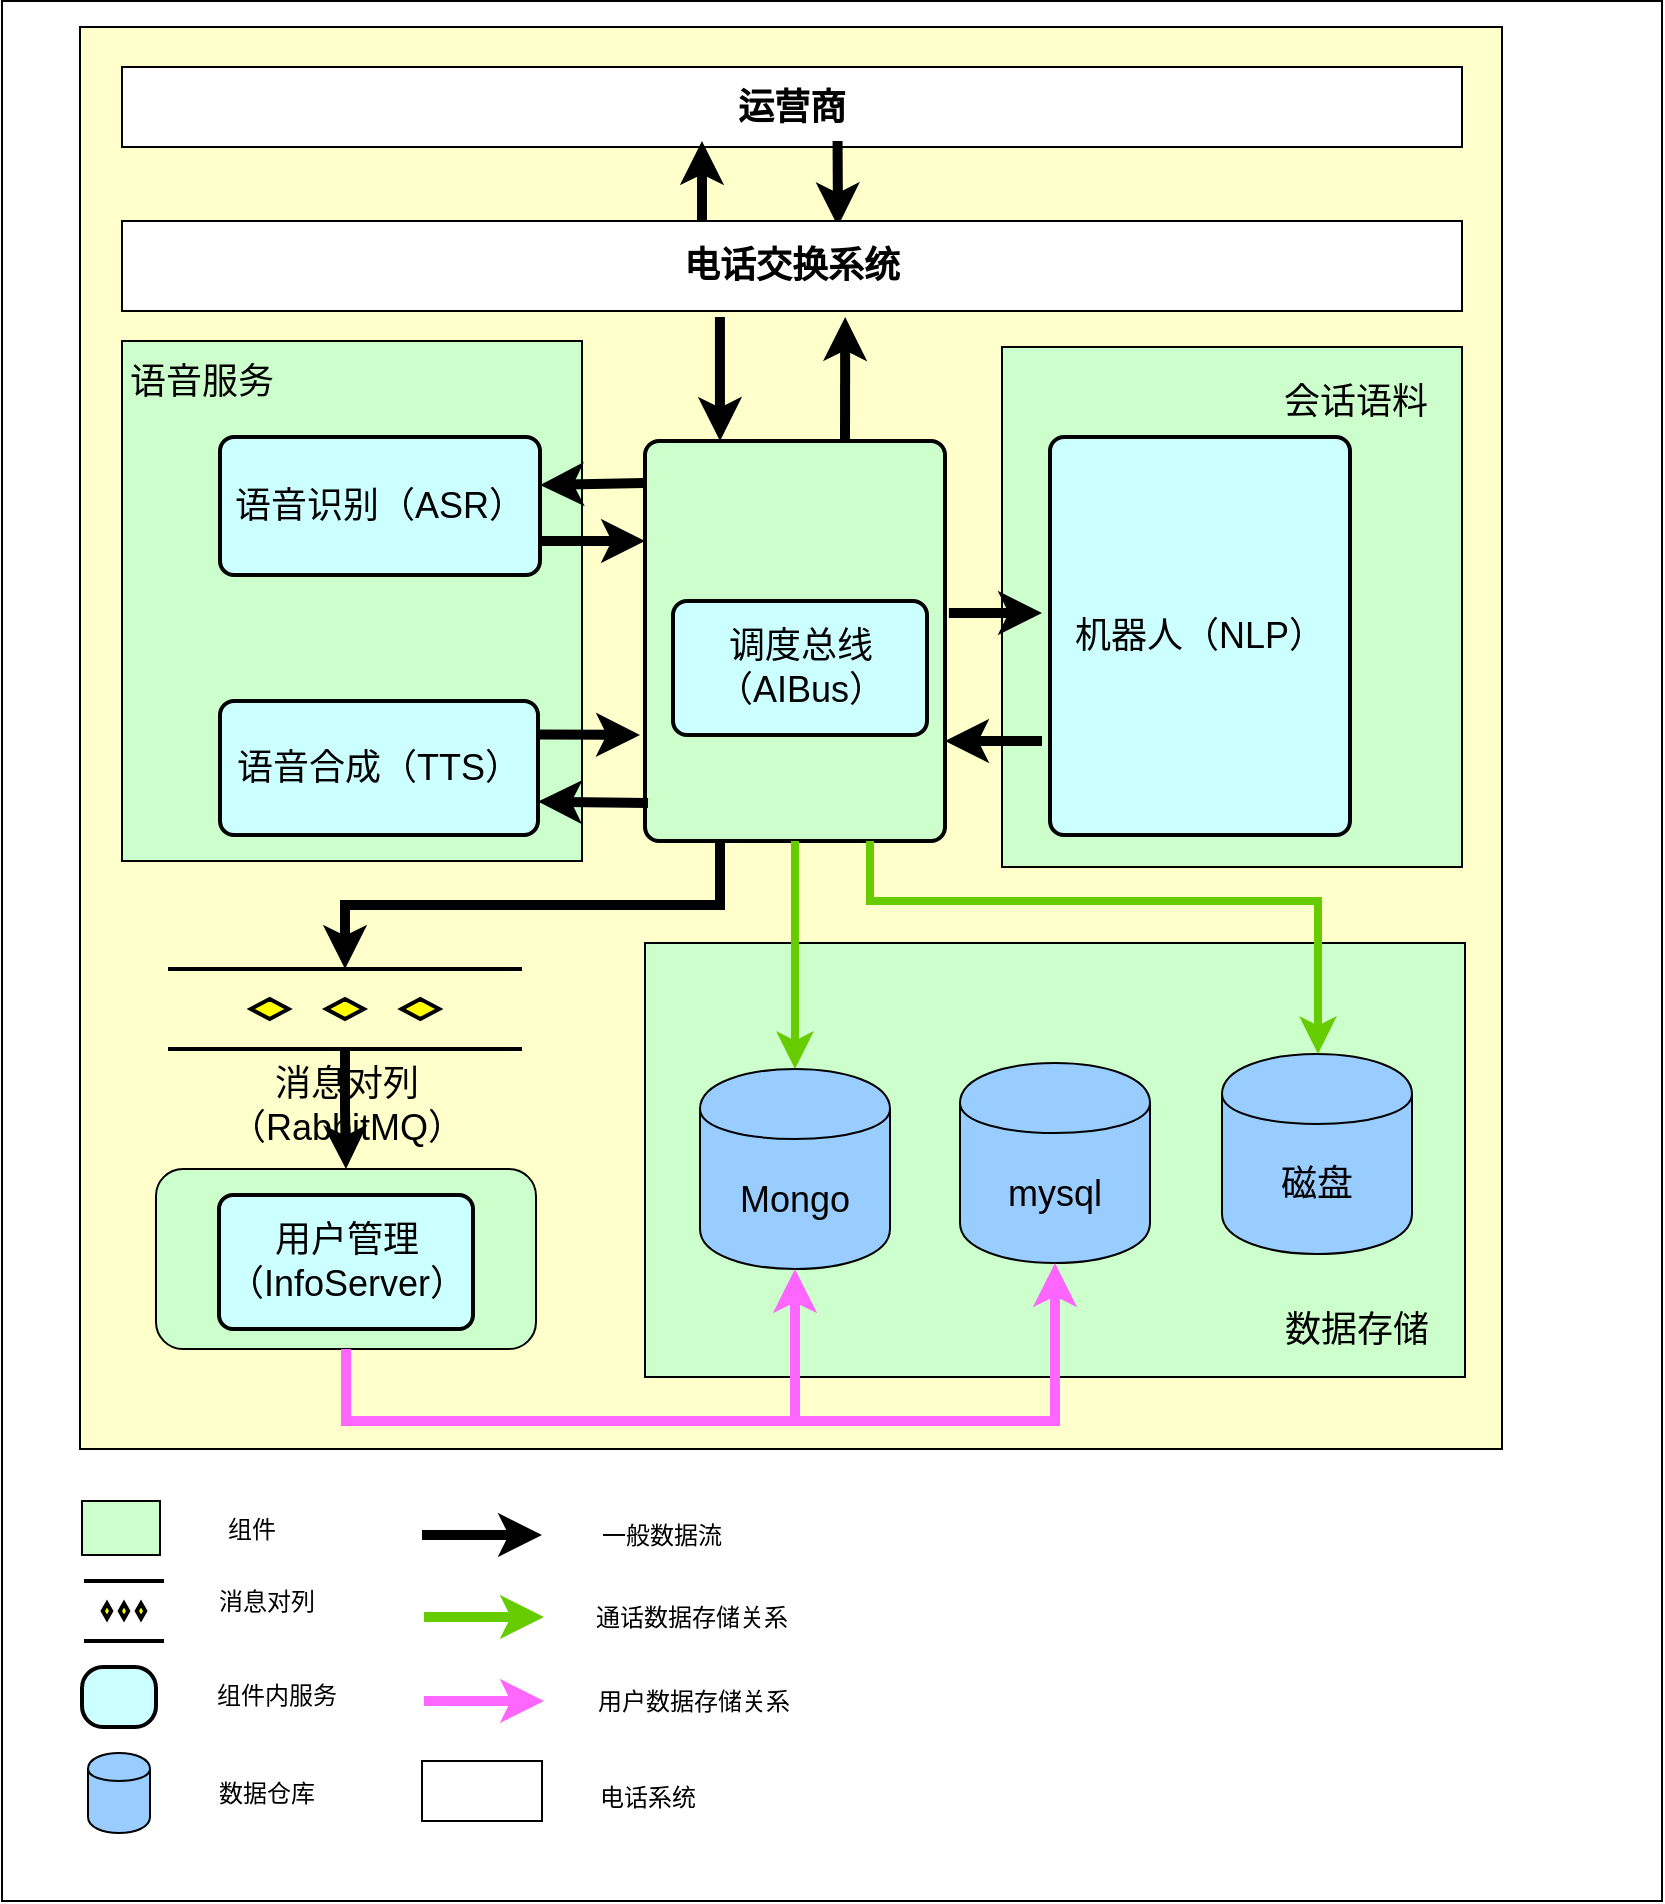 <mxfile pages="1" version="11.2.8" type="github"><diagram id="AA9VYiD_iIzXmC2ZXINC" name="Page-1"><mxGraphModel dx="1108" dy="1854" grid="1" gridSize="10" guides="1" tooltips="1" connect="1" arrows="1" fold="1" page="1" pageScale="1" pageWidth="827" pageHeight="1169" math="0" shadow="0"><root><mxCell id="0"/><mxCell id="1" parent="0"/><mxCell id="jXOgVxhLXESVw5nKG22U-64" value="" style="endArrow=classic;html=1;exitX=0.5;exitY=1;exitDx=0;exitDy=0;exitPerimeter=0;entryX=0.5;entryY=0;entryDx=0;entryDy=0;" edge="1" parent="1" source="jXOgVxhLXESVw5nKG22U-56"><mxGeometry width="50" height="50" relative="1" as="geometry"><mxPoint x="630" y="580" as="sourcePoint"/><mxPoint x="619" y="574.0" as="targetPoint"/></mxGeometry></mxCell><mxCell id="jXOgVxhLXESVw5nKG22U-127" value="" style="group" vertex="1" connectable="0" parent="1"><mxGeometry x="10" y="-45.5" width="830" height="950" as="geometry"/></mxCell><mxCell id="jXOgVxhLXESVw5nKG22U-126" value="" style="rounded=0;whiteSpace=wrap;html=1;strokeColor=#000000;strokeWidth=1;fillColor=#FFFFFF;" vertex="1" parent="jXOgVxhLXESVw5nKG22U-127"><mxGeometry width="830" height="950" as="geometry"/></mxCell><mxCell id="jXOgVxhLXESVw5nKG22U-81" value="" style="whiteSpace=wrap;html=1;aspect=fixed;strokeColor=#000000;fillColor=#FFFFCC;strokeWidth=1;" vertex="1" parent="jXOgVxhLXESVw5nKG22U-127"><mxGeometry x="39" y="13" width="711" height="711" as="geometry"/></mxCell><mxCell id="jXOgVxhLXESVw5nKG22U-69" value="" style="rounded=0;whiteSpace=wrap;html=1;strokeColor=#000000;fillColor=#CCFFCC;" vertex="1" parent="jXOgVxhLXESVw5nKG22U-127"><mxGeometry x="500" y="173" width="230" height="260" as="geometry"/></mxCell><mxCell id="jXOgVxhLXESVw5nKG22U-67" value="" style="rounded=0;whiteSpace=wrap;html=1;strokeColor=#000000;fillColor=#CCFFCC;" vertex="1" parent="jXOgVxhLXESVw5nKG22U-127"><mxGeometry x="60" y="170" width="230" height="260" as="geometry"/></mxCell><mxCell id="jXOgVxhLXESVw5nKG22U-2" value="&lt;b&gt;&lt;font face=&quot;Comic Sans MS&quot; style=&quot;font-size: 18px&quot;&gt;运营商&lt;/font&gt;&lt;/b&gt;" style="rounded=0;whiteSpace=wrap;html=1;fillColor=#FFFFFF;" vertex="1" parent="jXOgVxhLXESVw5nKG22U-127"><mxGeometry x="60" y="33" width="670" height="40" as="geometry"/></mxCell><mxCell id="jXOgVxhLXESVw5nKG22U-15" value="" style="rounded=1;whiteSpace=wrap;html=1;absoluteArcSize=1;arcSize=14;strokeWidth=2;fillColor=#CCFFCC;" vertex="1" parent="jXOgVxhLXESVw5nKG22U-127"><mxGeometry x="321.5" y="220" width="150" height="200" as="geometry"/></mxCell><mxCell id="jXOgVxhLXESVw5nKG22U-17" value="&lt;font style=&quot;font-size: 18px&quot;&gt;语音合成（TTS）&lt;/font&gt;" style="rounded=1;whiteSpace=wrap;html=1;absoluteArcSize=1;arcSize=14;strokeWidth=2;fillColor=#CCFFFF;" vertex="1" parent="jXOgVxhLXESVw5nKG22U-127"><mxGeometry x="109" y="350" width="159" height="67" as="geometry"/></mxCell><mxCell id="jXOgVxhLXESVw5nKG22U-18" value="&lt;font style=&quot;font-size: 18px&quot;&gt;语音识别（ASR）&lt;/font&gt;" style="rounded=1;whiteSpace=wrap;html=1;absoluteArcSize=1;arcSize=14;strokeWidth=2;fillColor=#CCFFFF;" vertex="1" parent="jXOgVxhLXESVw5nKG22U-127"><mxGeometry x="109" y="218" width="160" height="69" as="geometry"/></mxCell><mxCell id="jXOgVxhLXESVw5nKG22U-19" value="&lt;font style=&quot;font-size: 18px&quot;&gt;机器人（NLP）&lt;/font&gt;" style="rounded=1;whiteSpace=wrap;html=1;absoluteArcSize=1;arcSize=14;strokeWidth=2;fillColor=#CCFFFF;" vertex="1" parent="jXOgVxhLXESVw5nKG22U-127"><mxGeometry x="524" y="218" width="150" height="199" as="geometry"/></mxCell><mxCell id="jXOgVxhLXESVw5nKG22U-42" value="" style="endArrow=classic;html=1;exitX=1.013;exitY=0.43;exitDx=0;exitDy=0;exitPerimeter=0;strokeWidth=5;" edge="1" parent="jXOgVxhLXESVw5nKG22U-127" source="jXOgVxhLXESVw5nKG22U-15"><mxGeometry width="50" height="50" relative="1" as="geometry"><mxPoint x="460" y="320" as="sourcePoint"/><mxPoint x="520" y="306" as="targetPoint"/></mxGeometry></mxCell><mxCell id="jXOgVxhLXESVw5nKG22U-43" value="" style="endArrow=classic;html=1;entryX=1;entryY=0.75;entryDx=0;entryDy=0;strokeWidth=5;" edge="1" parent="jXOgVxhLXESVw5nKG22U-127" target="jXOgVxhLXESVw5nKG22U-15"><mxGeometry width="50" height="50" relative="1" as="geometry"><mxPoint x="520" y="370" as="sourcePoint"/><mxPoint x="520" y="340" as="targetPoint"/></mxGeometry></mxCell><mxCell id="jXOgVxhLXESVw5nKG22U-45" value="" style="endArrow=classic;html=1;entryX=1;entryY=0.348;entryDx=0;entryDy=0;entryPerimeter=0;exitX=-0.003;exitY=0.105;exitDx=0;exitDy=0;exitPerimeter=0;strokeWidth=5;" edge="1" parent="jXOgVxhLXESVw5nKG22U-127" source="jXOgVxhLXESVw5nKG22U-15" target="jXOgVxhLXESVw5nKG22U-18"><mxGeometry width="50" height="50" relative="1" as="geometry"><mxPoint x="280" y="290" as="sourcePoint"/><mxPoint x="330" y="240" as="targetPoint"/></mxGeometry></mxCell><mxCell id="jXOgVxhLXESVw5nKG22U-46" value="" style="endArrow=classic;html=1;entryX=0;entryY=0.25;entryDx=0;entryDy=0;strokeWidth=5;" edge="1" parent="jXOgVxhLXESVw5nKG22U-127" target="jXOgVxhLXESVw5nKG22U-15"><mxGeometry width="50" height="50" relative="1" as="geometry"><mxPoint x="270" y="270" as="sourcePoint"/><mxPoint x="320" y="330" as="targetPoint"/></mxGeometry></mxCell><mxCell id="jXOgVxhLXESVw5nKG22U-47" value="" style="endArrow=classic;html=1;exitX=1;exitY=0.25;exitDx=0;exitDy=0;strokeWidth=5;" edge="1" parent="jXOgVxhLXESVw5nKG22U-127" source="jXOgVxhLXESVw5nKG22U-17"><mxGeometry width="50" height="50" relative="1" as="geometry"><mxPoint x="269" y="400" as="sourcePoint"/><mxPoint x="319" y="367" as="targetPoint"/></mxGeometry></mxCell><mxCell id="jXOgVxhLXESVw5nKG22U-48" value="" style="endArrow=classic;html=1;entryX=1;entryY=0.75;entryDx=0;entryDy=0;exitX=0.01;exitY=0.905;exitDx=0;exitDy=0;exitPerimeter=0;strokeWidth=5;" edge="1" parent="jXOgVxhLXESVw5nKG22U-127" source="jXOgVxhLXESVw5nKG22U-15" target="jXOgVxhLXESVw5nKG22U-17"><mxGeometry width="50" height="50" relative="1" as="geometry"><mxPoint x="260" y="450" as="sourcePoint"/><mxPoint x="310" y="400" as="targetPoint"/></mxGeometry></mxCell><mxCell id="jXOgVxhLXESVw5nKG22U-51" value="" style="endArrow=classic;html=1;entryX=0.25;entryY=0;entryDx=0;entryDy=0;exitX=0.386;exitY=0.94;exitDx=0;exitDy=0;exitPerimeter=0;strokeWidth=5;" edge="1" parent="jXOgVxhLXESVw5nKG22U-127" target="jXOgVxhLXESVw5nKG22U-15"><mxGeometry width="50" height="50" relative="1" as="geometry"><mxPoint x="358.96" y="158.0" as="sourcePoint"/><mxPoint x="360" y="170" as="targetPoint"/></mxGeometry></mxCell><mxCell id="jXOgVxhLXESVw5nKG22U-52" value="" style="endArrow=classic;html=1;entryX=0.56;entryY=0.94;entryDx=0;entryDy=0;entryPerimeter=0;strokeWidth=5;" edge="1" parent="jXOgVxhLXESVw5nKG22U-127"><mxGeometry width="50" height="50" relative="1" as="geometry"><mxPoint x="421.5" y="220" as="sourcePoint"/><mxPoint x="421.6" y="158.0" as="targetPoint"/></mxGeometry></mxCell><mxCell id="jXOgVxhLXESVw5nKG22U-68" value="&lt;font style=&quot;font-size: 18px&quot;&gt;语音服务&lt;/font&gt;" style="text;html=1;strokeColor=none;fillColor=none;align=center;verticalAlign=middle;whiteSpace=wrap;rounded=0;" vertex="1" parent="jXOgVxhLXESVw5nKG22U-127"><mxGeometry x="60" y="180" width="80" height="20" as="geometry"/></mxCell><mxCell id="jXOgVxhLXESVw5nKG22U-73" value="&lt;font style=&quot;font-size: 18px&quot;&gt;会话语料&lt;/font&gt;" style="text;html=1;strokeColor=none;fillColor=none;align=center;verticalAlign=middle;whiteSpace=wrap;rounded=0;" vertex="1" parent="jXOgVxhLXESVw5nKG22U-127"><mxGeometry x="640" y="190" width="74" height="20" as="geometry"/></mxCell><mxCell id="jXOgVxhLXESVw5nKG22U-79" value="" style="endArrow=classic;html=1;strokeWidth=5;" edge="1" parent="jXOgVxhLXESVw5nKG22U-127"><mxGeometry width="50" height="50" relative="1" as="geometry"><mxPoint x="350" y="110" as="sourcePoint"/><mxPoint x="350" y="70" as="targetPoint"/></mxGeometry></mxCell><mxCell id="jXOgVxhLXESVw5nKG22U-80" value="" style="endArrow=classic;html=1;exitX=0.534;exitY=0.925;exitDx=0;exitDy=0;exitPerimeter=0;entryX=0.55;entryY=0.033;entryDx=0;entryDy=0;entryPerimeter=0;strokeWidth=5;" edge="1" parent="jXOgVxhLXESVw5nKG22U-127" source="jXOgVxhLXESVw5nKG22U-2"><mxGeometry width="50" height="50" relative="1" as="geometry"><mxPoint x="452" y="80" as="sourcePoint"/><mxPoint x="418" y="112.65" as="targetPoint"/></mxGeometry></mxCell><mxCell id="jXOgVxhLXESVw5nKG22U-82" value="" style="rounded=0;whiteSpace=wrap;html=1;strokeColor=#000000;fillColor=#CCFFCC;" vertex="1" parent="jXOgVxhLXESVw5nKG22U-127"><mxGeometry x="40" y="750" width="39" height="27" as="geometry"/></mxCell><mxCell id="jXOgVxhLXESVw5nKG22U-83" value="&lt;span style=&quot;font-size: 18px&quot;&gt;调度总线（AIBus）&lt;/span&gt;" style="rounded=1;whiteSpace=wrap;html=1;absoluteArcSize=1;arcSize=14;strokeWidth=2;fillColor=#CCFFFF;" vertex="1" parent="jXOgVxhLXESVw5nKG22U-127"><mxGeometry x="335.5" y="300" width="127" height="67" as="geometry"/></mxCell><mxCell id="jXOgVxhLXESVw5nKG22U-85" value="" style="verticalLabelPosition=bottom;verticalAlign=top;html=1;strokeWidth=2;shape=mxgraph.flowchart.parallel_mode;pointerEvents=1;fillColor=#FFCCE6;" vertex="1" parent="jXOgVxhLXESVw5nKG22U-127"><mxGeometry x="41" y="790" width="40" height="30" as="geometry"/></mxCell><mxCell id="jXOgVxhLXESVw5nKG22U-88" value="" style="rounded=1;whiteSpace=wrap;html=1;absoluteArcSize=1;arcSize=21;strokeWidth=2;fillColor=#CCFFFF;" vertex="1" parent="jXOgVxhLXESVw5nKG22U-127"><mxGeometry x="40" y="833" width="37" height="30" as="geometry"/></mxCell><mxCell id="jXOgVxhLXESVw5nKG22U-89" value="" style="shape=cylinder;whiteSpace=wrap;html=1;boundedLbl=1;backgroundOutline=1;fillColor=#99CCFF;" vertex="1" parent="jXOgVxhLXESVw5nKG22U-127"><mxGeometry x="43" y="876" width="31" height="40" as="geometry"/></mxCell><mxCell id="jXOgVxhLXESVw5nKG22U-90" value="组件" style="text;html=1;strokeColor=none;fillColor=none;align=center;verticalAlign=middle;whiteSpace=wrap;rounded=0;" vertex="1" parent="jXOgVxhLXESVw5nKG22U-127"><mxGeometry x="105" y="754" width="40" height="20" as="geometry"/></mxCell><mxCell id="jXOgVxhLXESVw5nKG22U-91" value="消息对列" style="text;html=1;strokeColor=none;fillColor=none;align=center;verticalAlign=middle;whiteSpace=wrap;rounded=0;" vertex="1" parent="jXOgVxhLXESVw5nKG22U-127"><mxGeometry x="105" y="790" width="55" height="20" as="geometry"/></mxCell><mxCell id="jXOgVxhLXESVw5nKG22U-92" value="组件内服务" style="text;html=1;strokeColor=none;fillColor=none;align=center;verticalAlign=middle;whiteSpace=wrap;rounded=0;" vertex="1" parent="jXOgVxhLXESVw5nKG22U-127"><mxGeometry x="105" y="837" width="65" height="20" as="geometry"/></mxCell><mxCell id="jXOgVxhLXESVw5nKG22U-93" value="数据仓库" style="text;html=1;strokeColor=none;fillColor=none;align=center;verticalAlign=middle;whiteSpace=wrap;rounded=0;" vertex="1" parent="jXOgVxhLXESVw5nKG22U-127"><mxGeometry x="105" y="886" width="55" height="20" as="geometry"/></mxCell><mxCell id="jXOgVxhLXESVw5nKG22U-95" value="" style="endArrow=classic;html=1;strokeWidth=5;" edge="1" parent="jXOgVxhLXESVw5nKG22U-127"><mxGeometry width="50" height="50" relative="1" as="geometry"><mxPoint x="210" y="767" as="sourcePoint"/><mxPoint x="270" y="767" as="targetPoint"/></mxGeometry></mxCell><mxCell id="jXOgVxhLXESVw5nKG22U-96" value="一般数据流" style="text;html=1;strokeColor=none;fillColor=none;align=center;verticalAlign=middle;whiteSpace=wrap;rounded=0;" vertex="1" parent="jXOgVxhLXESVw5nKG22U-127"><mxGeometry x="290" y="757" width="80" height="20" as="geometry"/></mxCell><mxCell id="jXOgVxhLXESVw5nKG22U-97" value="" style="endArrow=classic;html=1;fillColor=#00FF00;strokeColor=#66CC00;strokeWidth=5;" edge="1" parent="jXOgVxhLXESVw5nKG22U-127"><mxGeometry width="50" height="50" relative="1" as="geometry"><mxPoint x="211" y="808" as="sourcePoint"/><mxPoint x="271" y="808" as="targetPoint"/></mxGeometry></mxCell><mxCell id="jXOgVxhLXESVw5nKG22U-98" value="通话数据存储关系" style="text;html=1;strokeColor=none;fillColor=none;align=center;verticalAlign=middle;whiteSpace=wrap;rounded=0;" vertex="1" parent="jXOgVxhLXESVw5nKG22U-127"><mxGeometry x="293" y="798" width="104" height="20" as="geometry"/></mxCell><mxCell id="jXOgVxhLXESVw5nKG22U-101" value="" style="rounded=1;whiteSpace=wrap;html=1;strokeColor=#000000;fillColor=#CCFFCC;" vertex="1" parent="jXOgVxhLXESVw5nKG22U-127"><mxGeometry x="77" y="584" width="190" height="90" as="geometry"/></mxCell><mxCell id="jXOgVxhLXESVw5nKG22U-120" style="edgeStyle=orthogonalEdgeStyle;rounded=0;orthogonalLoop=1;jettySize=auto;html=1;exitX=0.5;exitY=1;exitDx=0;exitDy=0;exitPerimeter=0;entryX=0.5;entryY=0;entryDx=0;entryDy=0;strokeColor=#000000;strokeWidth=5;fillColor=#00FF00;" edge="1" parent="jXOgVxhLXESVw5nKG22U-127" source="jXOgVxhLXESVw5nKG22U-102" target="jXOgVxhLXESVw5nKG22U-101"><mxGeometry relative="1" as="geometry"/></mxCell><mxCell id="jXOgVxhLXESVw5nKG22U-102" value="&lt;span style=&quot;white-space: normal&quot;&gt;&lt;font style=&quot;font-size: 18px&quot;&gt;消息对列（RabbitMQ）&lt;/font&gt;&lt;/span&gt;" style="verticalLabelPosition=bottom;verticalAlign=top;html=1;strokeWidth=2;shape=mxgraph.flowchart.parallel_mode;pointerEvents=1;fillColor=#FFCCE6;" vertex="1" parent="jXOgVxhLXESVw5nKG22U-127"><mxGeometry x="83" y="484" width="177" height="40" as="geometry"/></mxCell><mxCell id="jXOgVxhLXESVw5nKG22U-118" style="edgeStyle=orthogonalEdgeStyle;rounded=0;orthogonalLoop=1;jettySize=auto;html=1;exitX=0.25;exitY=1;exitDx=0;exitDy=0;entryX=0.5;entryY=0;entryDx=0;entryDy=0;entryPerimeter=0;strokeColor=#000000;strokeWidth=5;fillColor=#00FF00;" edge="1" parent="jXOgVxhLXESVw5nKG22U-127" source="jXOgVxhLXESVw5nKG22U-15" target="jXOgVxhLXESVw5nKG22U-102"><mxGeometry relative="1" as="geometry"/></mxCell><mxCell id="jXOgVxhLXESVw5nKG22U-103" value="&lt;span style=&quot;font-size: 18px&quot;&gt;用户管理（InfoServer）&lt;/span&gt;" style="rounded=1;whiteSpace=wrap;html=1;absoluteArcSize=1;arcSize=14;strokeWidth=2;fillColor=#CCFFFF;" vertex="1" parent="jXOgVxhLXESVw5nKG22U-127"><mxGeometry x="108.5" y="597" width="127" height="67" as="geometry"/></mxCell><mxCell id="jXOgVxhLXESVw5nKG22U-104" value="" style="rounded=0;whiteSpace=wrap;html=1;strokeColor=#000000;fillColor=#CCFFCC;" vertex="1" parent="jXOgVxhLXESVw5nKG22U-127"><mxGeometry x="321.5" y="471" width="410" height="217" as="geometry"/></mxCell><mxCell id="jXOgVxhLXESVw5nKG22U-105" value="&lt;font style=&quot;font-size: 18px&quot;&gt;Mongo&lt;/font&gt;" style="shape=cylinder;whiteSpace=wrap;html=1;boundedLbl=1;backgroundOutline=1;fillColor=#99CCFF;" vertex="1" parent="jXOgVxhLXESVw5nKG22U-127"><mxGeometry x="349" y="534" width="95" height="100" as="geometry"/></mxCell><mxCell id="jXOgVxhLXESVw5nKG22U-106" value="&lt;font style=&quot;font-size: 18px&quot;&gt;磁盘&lt;/font&gt;" style="shape=cylinder;whiteSpace=wrap;html=1;boundedLbl=1;backgroundOutline=1;strokeColor=#000000;fillColor=#99CCFF;" vertex="1" parent="jXOgVxhLXESVw5nKG22U-127"><mxGeometry x="610" y="526.5" width="95" height="100" as="geometry"/></mxCell><mxCell id="jXOgVxhLXESVw5nKG22U-107" value="&lt;font style=&quot;font-size: 18px&quot;&gt;mysql&lt;/font&gt;" style="shape=cylinder;whiteSpace=wrap;html=1;boundedLbl=1;backgroundOutline=1;fillColor=#99CCFF;" vertex="1" parent="jXOgVxhLXESVw5nKG22U-127"><mxGeometry x="479" y="531" width="95" height="100" as="geometry"/></mxCell><mxCell id="jXOgVxhLXESVw5nKG22U-108" value="&lt;font style=&quot;font-size: 18px&quot;&gt;数据存储&lt;/font&gt;" style="text;html=1;strokeColor=none;fillColor=none;align=center;verticalAlign=middle;whiteSpace=wrap;rounded=0;" vertex="1" parent="jXOgVxhLXESVw5nKG22U-127"><mxGeometry x="631.5" y="654" width="91" height="20" as="geometry"/></mxCell><mxCell id="jXOgVxhLXESVw5nKG22U-110" style="edgeStyle=orthogonalEdgeStyle;rounded=0;orthogonalLoop=1;jettySize=auto;html=1;exitX=0.75;exitY=1;exitDx=0;exitDy=0;strokeColor=#66CC00;fillColor=#00FF00;fontStyle=2;strokeWidth=4;" edge="1" parent="jXOgVxhLXESVw5nKG22U-127" source="jXOgVxhLXESVw5nKG22U-15" target="jXOgVxhLXESVw5nKG22U-106"><mxGeometry relative="1" as="geometry"><Array as="points"><mxPoint x="434" y="450"/><mxPoint x="658" y="450"/></Array></mxGeometry></mxCell><mxCell id="jXOgVxhLXESVw5nKG22U-112" style="edgeStyle=orthogonalEdgeStyle;rounded=0;orthogonalLoop=1;jettySize=auto;html=1;exitX=0.5;exitY=1;exitDx=0;exitDy=0;entryX=0.5;entryY=0;entryDx=0;entryDy=0;strokeColor=#66CC00;strokeWidth=4;fillColor=#00FF00;" edge="1" parent="jXOgVxhLXESVw5nKG22U-127" source="jXOgVxhLXESVw5nKG22U-15" target="jXOgVxhLXESVw5nKG22U-105"><mxGeometry relative="1" as="geometry"/></mxCell><mxCell id="jXOgVxhLXESVw5nKG22U-113" value="" style="endArrow=classic;html=1;fillColor=#00FF00;strokeColor=#FF66FF;strokeWidth=5;" edge="1" parent="jXOgVxhLXESVw5nKG22U-127"><mxGeometry width="50" height="50" relative="1" as="geometry"><mxPoint x="211.0" y="850" as="sourcePoint"/><mxPoint x="271.0" y="850" as="targetPoint"/></mxGeometry></mxCell><mxCell id="jXOgVxhLXESVw5nKG22U-114" value="用户数据存储关系" style="text;html=1;strokeColor=none;fillColor=none;align=center;verticalAlign=middle;whiteSpace=wrap;rounded=0;" vertex="1" parent="jXOgVxhLXESVw5nKG22U-127"><mxGeometry x="294" y="840" width="104" height="20" as="geometry"/></mxCell><mxCell id="jXOgVxhLXESVw5nKG22U-116" style="edgeStyle=orthogonalEdgeStyle;rounded=0;orthogonalLoop=1;jettySize=auto;html=1;exitX=0.5;exitY=1;exitDx=0;exitDy=0;entryX=0.5;entryY=1;entryDx=0;entryDy=0;strokeColor=#FF66FF;strokeWidth=5;fillColor=#00FF00;" edge="1" parent="jXOgVxhLXESVw5nKG22U-127" source="jXOgVxhLXESVw5nKG22U-101" target="jXOgVxhLXESVw5nKG22U-107"><mxGeometry relative="1" as="geometry"><Array as="points"><mxPoint x="172" y="710"/><mxPoint x="526" y="710"/></Array></mxGeometry></mxCell><mxCell id="jXOgVxhLXESVw5nKG22U-117" style="edgeStyle=orthogonalEdgeStyle;rounded=0;orthogonalLoop=1;jettySize=auto;html=1;exitX=0.5;exitY=1;exitDx=0;exitDy=0;entryX=0.5;entryY=1;entryDx=0;entryDy=0;strokeColor=#FF66FF;strokeWidth=5;fillColor=#00FF00;" edge="1" parent="jXOgVxhLXESVw5nKG22U-127" source="jXOgVxhLXESVw5nKG22U-101" target="jXOgVxhLXESVw5nKG22U-105"><mxGeometry relative="1" as="geometry"><Array as="points"><mxPoint x="172" y="710"/><mxPoint x="397" y="710"/></Array></mxGeometry></mxCell><mxCell id="jXOgVxhLXESVw5nKG22U-121" value="&lt;b&gt;&lt;font style=&quot;font-size: 18px&quot;&gt;电话交换系统&lt;/font&gt;&lt;/b&gt;" style="rounded=0;whiteSpace=wrap;html=1;fillColor=#FFFFFF;" vertex="1" parent="jXOgVxhLXESVw5nKG22U-127"><mxGeometry x="60" y="110" width="670" height="45" as="geometry"/></mxCell><mxCell id="jXOgVxhLXESVw5nKG22U-122" value="" style="rounded=0;whiteSpace=wrap;html=1;fillColor=#FFFFFF;" vertex="1" parent="jXOgVxhLXESVw5nKG22U-127"><mxGeometry x="210" y="880" width="60" height="30" as="geometry"/></mxCell><mxCell id="jXOgVxhLXESVw5nKG22U-125" value="电话系统" style="text;html=1;strokeColor=none;fillColor=none;align=center;verticalAlign=middle;whiteSpace=wrap;rounded=0;" vertex="1" parent="jXOgVxhLXESVw5nKG22U-127"><mxGeometry x="296" y="888" width="54" height="20" as="geometry"/></mxCell></root></mxGraphModel></diagram></mxfile>